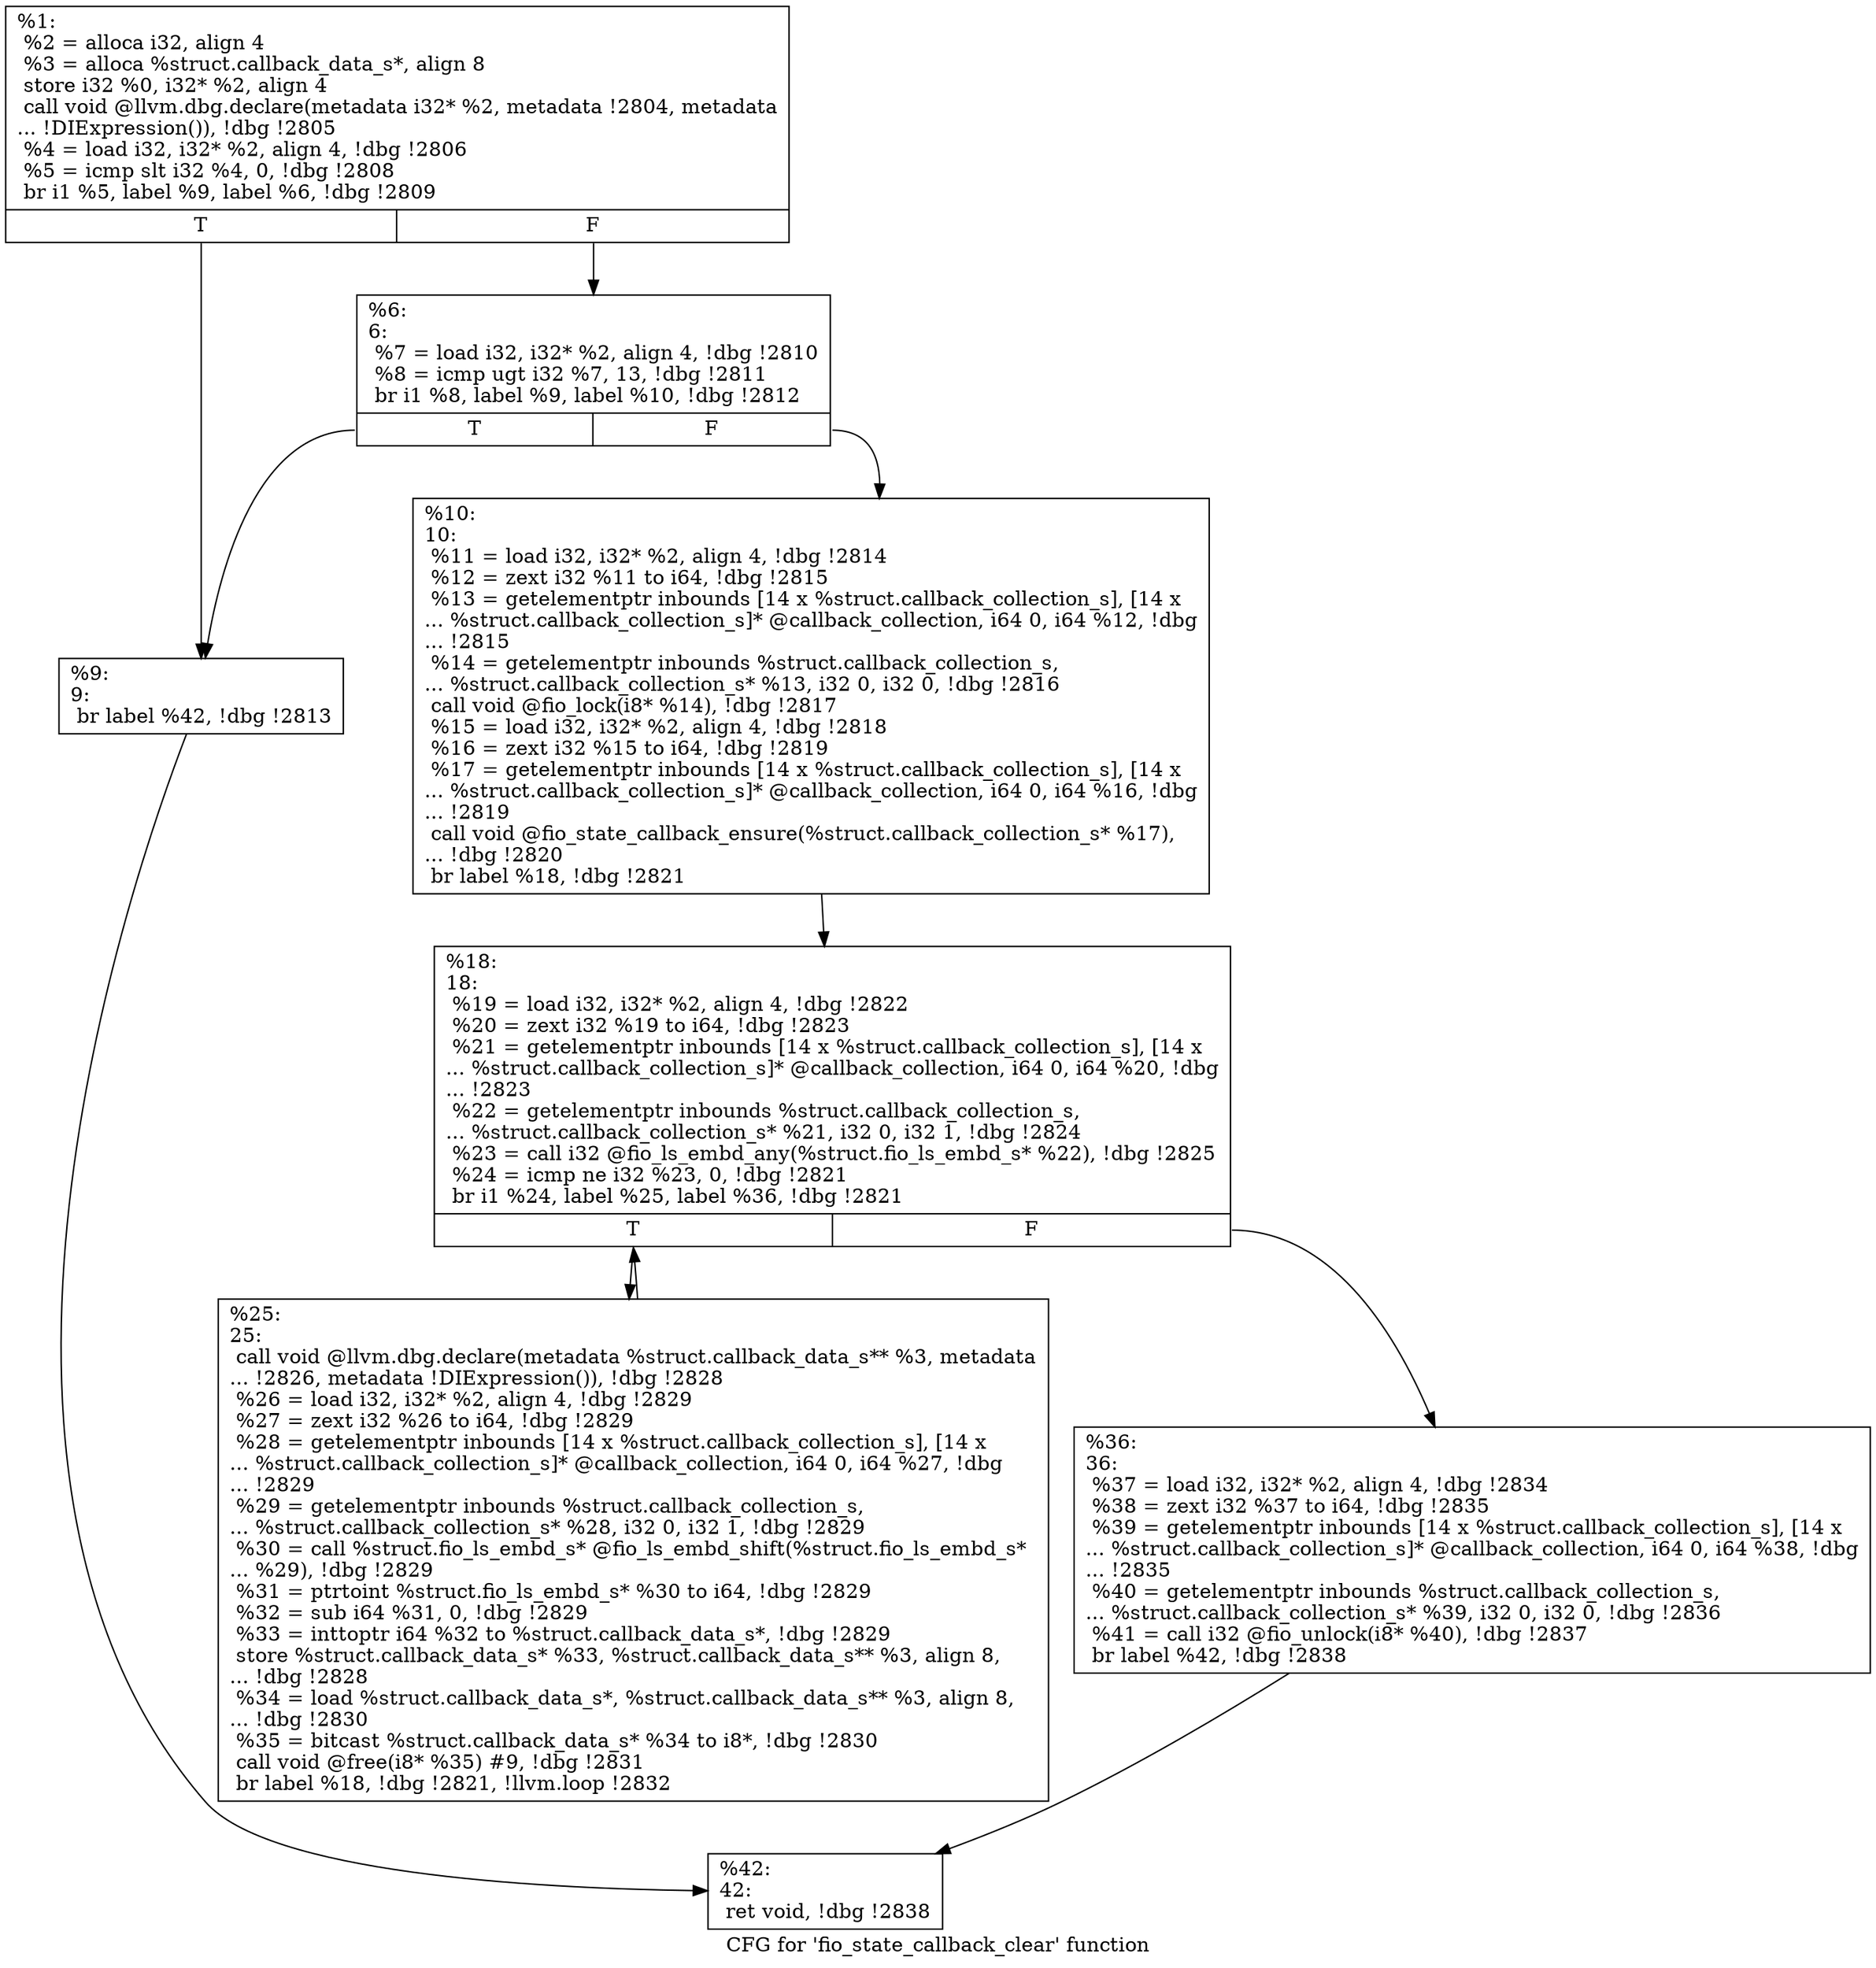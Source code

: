 digraph "CFG for 'fio_state_callback_clear' function" {
	label="CFG for 'fio_state_callback_clear' function";

	Node0x5568513e2760 [shape=record,label="{%1:\l  %2 = alloca i32, align 4\l  %3 = alloca %struct.callback_data_s*, align 8\l  store i32 %0, i32* %2, align 4\l  call void @llvm.dbg.declare(metadata i32* %2, metadata !2804, metadata\l... !DIExpression()), !dbg !2805\l  %4 = load i32, i32* %2, align 4, !dbg !2806\l  %5 = icmp slt i32 %4, 0, !dbg !2808\l  br i1 %5, label %9, label %6, !dbg !2809\l|{<s0>T|<s1>F}}"];
	Node0x5568513e2760:s0 -> Node0x5568513e2800;
	Node0x5568513e2760:s1 -> Node0x5568513e27b0;
	Node0x5568513e27b0 [shape=record,label="{%6:\l6:                                                \l  %7 = load i32, i32* %2, align 4, !dbg !2810\l  %8 = icmp ugt i32 %7, 13, !dbg !2811\l  br i1 %8, label %9, label %10, !dbg !2812\l|{<s0>T|<s1>F}}"];
	Node0x5568513e27b0:s0 -> Node0x5568513e2800;
	Node0x5568513e27b0:s1 -> Node0x5568513e2850;
	Node0x5568513e2800 [shape=record,label="{%9:\l9:                                                \l  br label %42, !dbg !2813\l}"];
	Node0x5568513e2800 -> Node0x5568513e2990;
	Node0x5568513e2850 [shape=record,label="{%10:\l10:                                               \l  %11 = load i32, i32* %2, align 4, !dbg !2814\l  %12 = zext i32 %11 to i64, !dbg !2815\l  %13 = getelementptr inbounds [14 x %struct.callback_collection_s], [14 x\l... %struct.callback_collection_s]* @callback_collection, i64 0, i64 %12, !dbg\l... !2815\l  %14 = getelementptr inbounds %struct.callback_collection_s,\l... %struct.callback_collection_s* %13, i32 0, i32 0, !dbg !2816\l  call void @fio_lock(i8* %14), !dbg !2817\l  %15 = load i32, i32* %2, align 4, !dbg !2818\l  %16 = zext i32 %15 to i64, !dbg !2819\l  %17 = getelementptr inbounds [14 x %struct.callback_collection_s], [14 x\l... %struct.callback_collection_s]* @callback_collection, i64 0, i64 %16, !dbg\l... !2819\l  call void @fio_state_callback_ensure(%struct.callback_collection_s* %17),\l... !dbg !2820\l  br label %18, !dbg !2821\l}"];
	Node0x5568513e2850 -> Node0x5568513e28a0;
	Node0x5568513e28a0 [shape=record,label="{%18:\l18:                                               \l  %19 = load i32, i32* %2, align 4, !dbg !2822\l  %20 = zext i32 %19 to i64, !dbg !2823\l  %21 = getelementptr inbounds [14 x %struct.callback_collection_s], [14 x\l... %struct.callback_collection_s]* @callback_collection, i64 0, i64 %20, !dbg\l... !2823\l  %22 = getelementptr inbounds %struct.callback_collection_s,\l... %struct.callback_collection_s* %21, i32 0, i32 1, !dbg !2824\l  %23 = call i32 @fio_ls_embd_any(%struct.fio_ls_embd_s* %22), !dbg !2825\l  %24 = icmp ne i32 %23, 0, !dbg !2821\l  br i1 %24, label %25, label %36, !dbg !2821\l|{<s0>T|<s1>F}}"];
	Node0x5568513e28a0:s0 -> Node0x5568513e28f0;
	Node0x5568513e28a0:s1 -> Node0x5568513e2940;
	Node0x5568513e28f0 [shape=record,label="{%25:\l25:                                               \l  call void @llvm.dbg.declare(metadata %struct.callback_data_s** %3, metadata\l... !2826, metadata !DIExpression()), !dbg !2828\l  %26 = load i32, i32* %2, align 4, !dbg !2829\l  %27 = zext i32 %26 to i64, !dbg !2829\l  %28 = getelementptr inbounds [14 x %struct.callback_collection_s], [14 x\l... %struct.callback_collection_s]* @callback_collection, i64 0, i64 %27, !dbg\l... !2829\l  %29 = getelementptr inbounds %struct.callback_collection_s,\l... %struct.callback_collection_s* %28, i32 0, i32 1, !dbg !2829\l  %30 = call %struct.fio_ls_embd_s* @fio_ls_embd_shift(%struct.fio_ls_embd_s*\l... %29), !dbg !2829\l  %31 = ptrtoint %struct.fio_ls_embd_s* %30 to i64, !dbg !2829\l  %32 = sub i64 %31, 0, !dbg !2829\l  %33 = inttoptr i64 %32 to %struct.callback_data_s*, !dbg !2829\l  store %struct.callback_data_s* %33, %struct.callback_data_s** %3, align 8,\l... !dbg !2828\l  %34 = load %struct.callback_data_s*, %struct.callback_data_s** %3, align 8,\l... !dbg !2830\l  %35 = bitcast %struct.callback_data_s* %34 to i8*, !dbg !2830\l  call void @free(i8* %35) #9, !dbg !2831\l  br label %18, !dbg !2821, !llvm.loop !2832\l}"];
	Node0x5568513e28f0 -> Node0x5568513e28a0;
	Node0x5568513e2940 [shape=record,label="{%36:\l36:                                               \l  %37 = load i32, i32* %2, align 4, !dbg !2834\l  %38 = zext i32 %37 to i64, !dbg !2835\l  %39 = getelementptr inbounds [14 x %struct.callback_collection_s], [14 x\l... %struct.callback_collection_s]* @callback_collection, i64 0, i64 %38, !dbg\l... !2835\l  %40 = getelementptr inbounds %struct.callback_collection_s,\l... %struct.callback_collection_s* %39, i32 0, i32 0, !dbg !2836\l  %41 = call i32 @fio_unlock(i8* %40), !dbg !2837\l  br label %42, !dbg !2838\l}"];
	Node0x5568513e2940 -> Node0x5568513e2990;
	Node0x5568513e2990 [shape=record,label="{%42:\l42:                                               \l  ret void, !dbg !2838\l}"];
}

